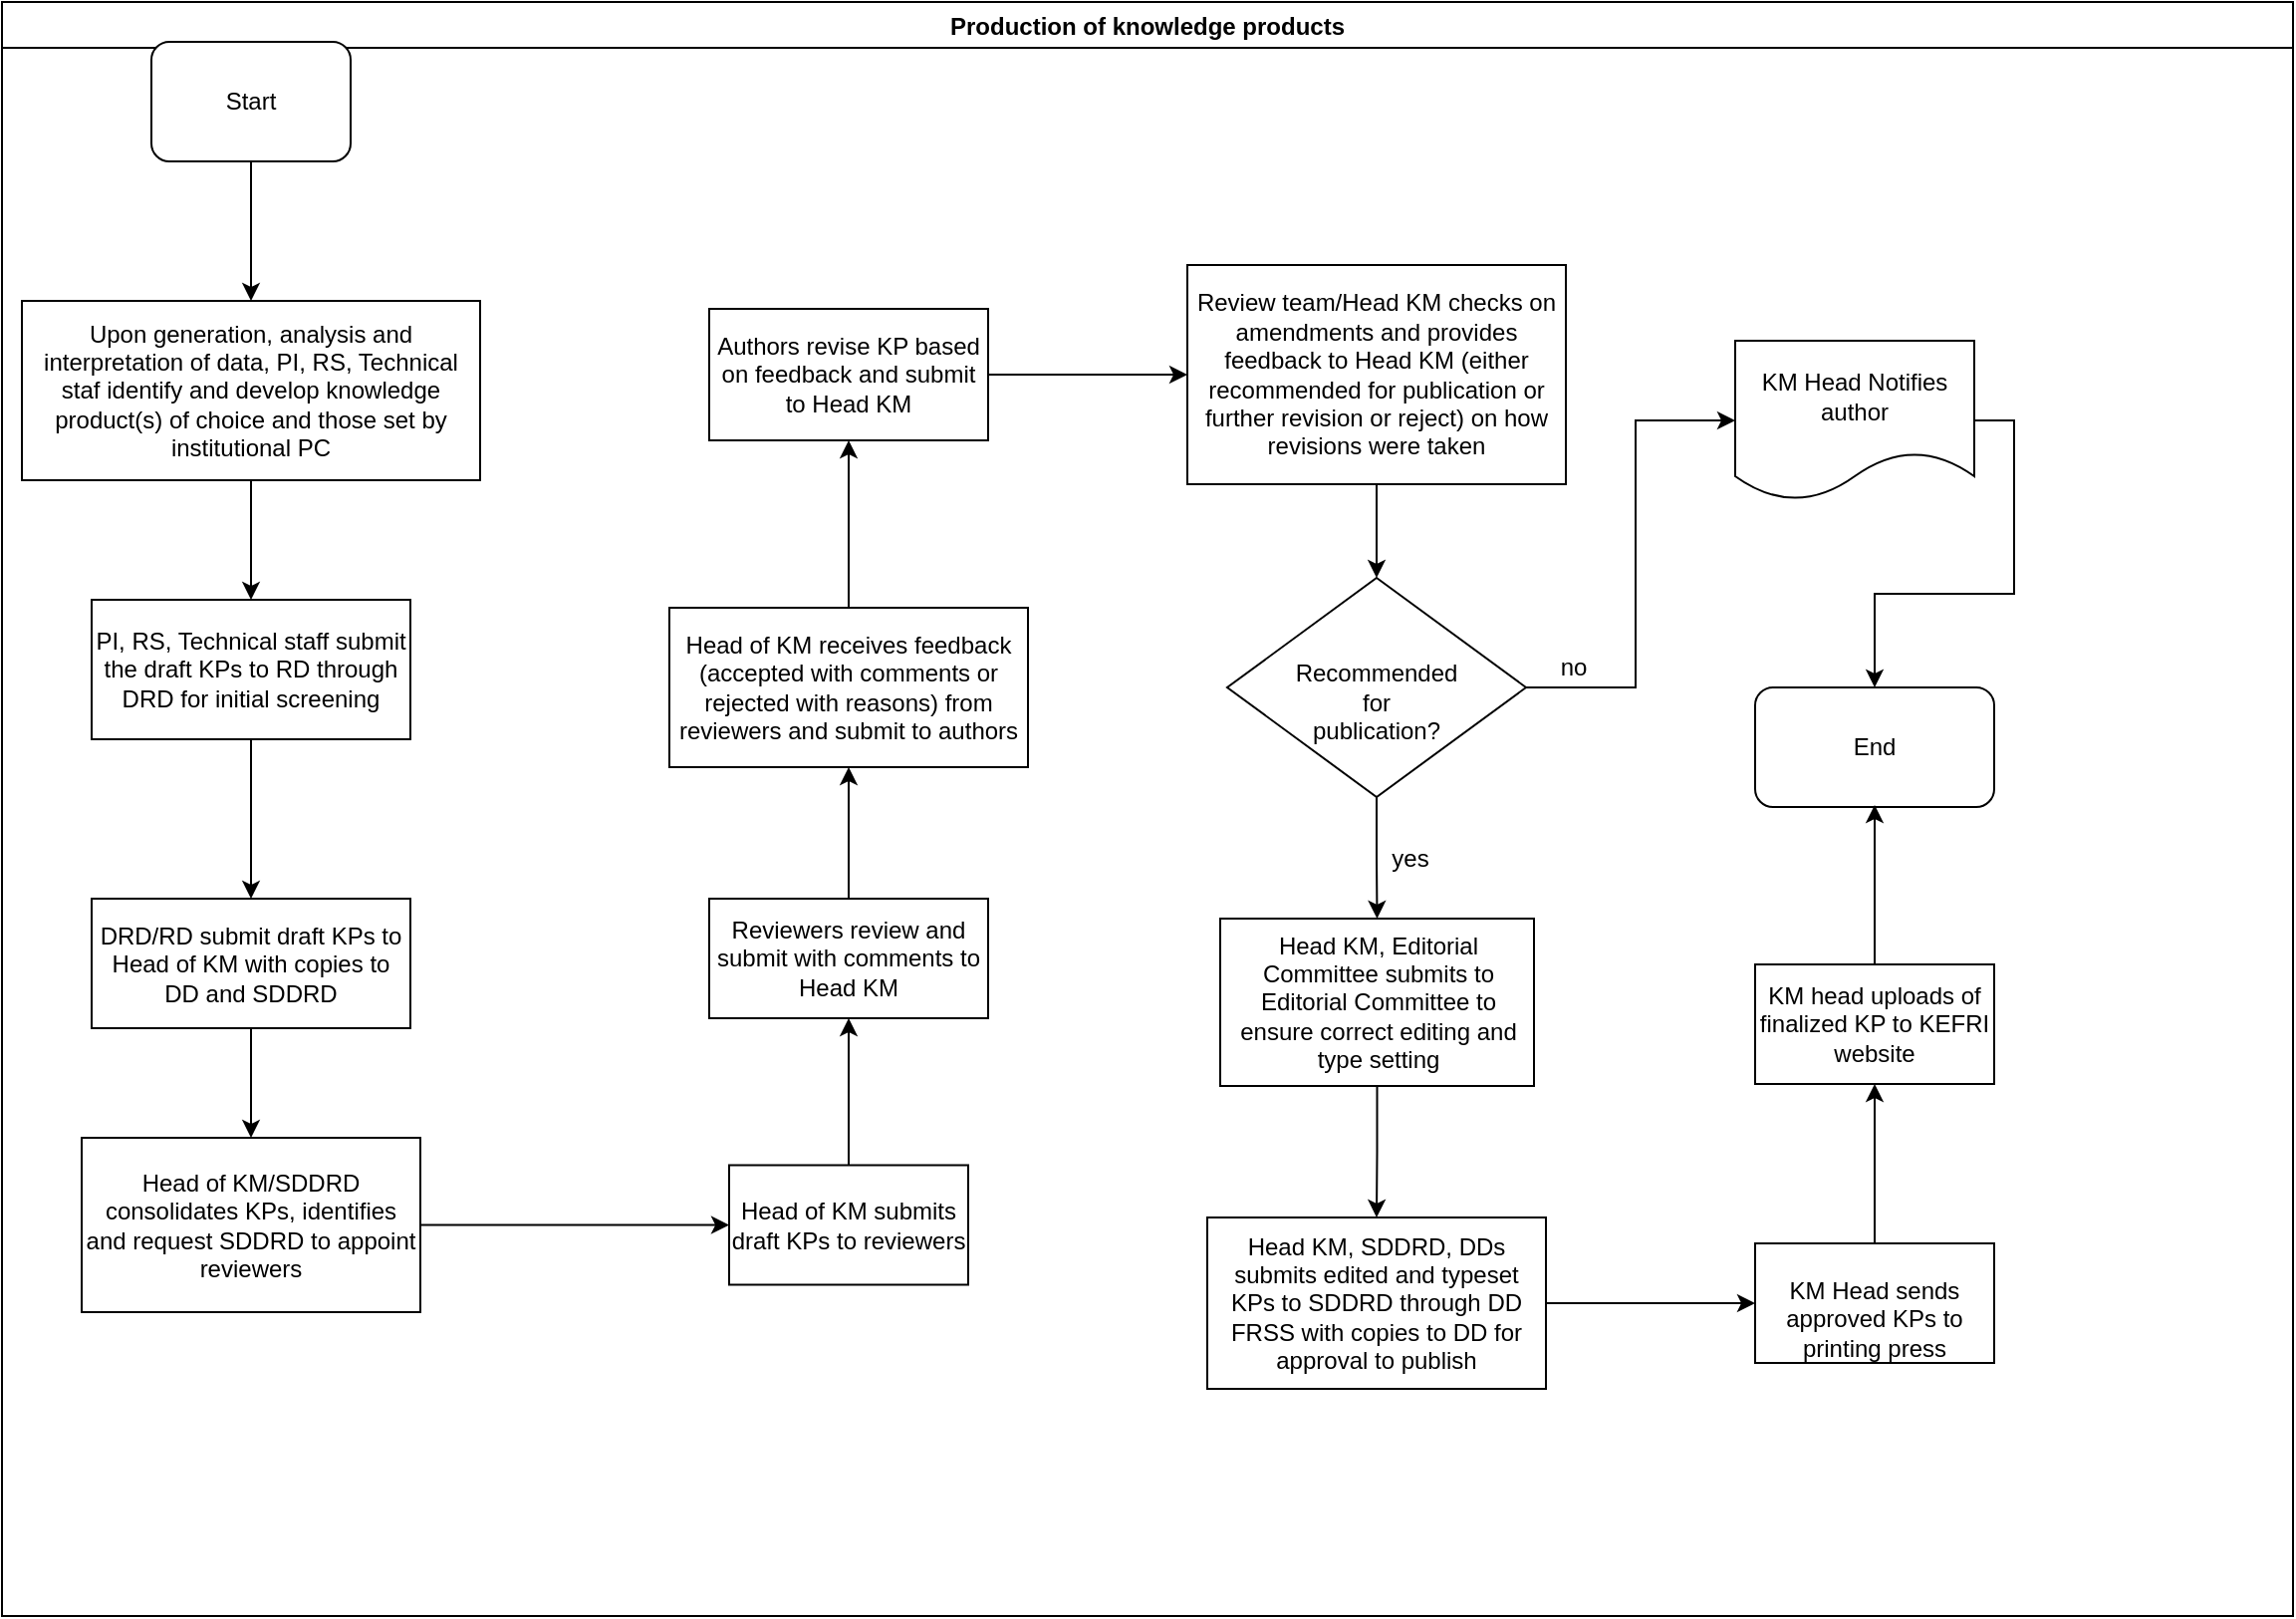 <mxfile version="14.2.7" type="github">
  <diagram id="OXoew3hF0ippNxNFX6hT" name="Page-1">
    <mxGraphModel dx="1038" dy="547" grid="1" gridSize="10" guides="1" tooltips="1" connect="1" arrows="1" fold="1" page="1" pageScale="1" pageWidth="1169" pageHeight="827" math="0" shadow="0">
      <root>
        <mxCell id="0" />
        <mxCell id="1" parent="0" />
        <mxCell id="qphqglr-iAX6mSTgFpeC-1" value="Production of knowledge products " style="swimlane;" vertex="1" parent="1">
          <mxGeometry x="10" y="10" width="1150" height="810" as="geometry" />
        </mxCell>
        <mxCell id="qphqglr-iAX6mSTgFpeC-2" value="Start" style="rounded=1;whiteSpace=wrap;html=1;" vertex="1" parent="qphqglr-iAX6mSTgFpeC-1">
          <mxGeometry x="75" y="20" width="100" height="60" as="geometry" />
        </mxCell>
        <mxCell id="qphqglr-iAX6mSTgFpeC-5" value="Upon generation, analysis and interpretation of data, PI, RS, Technical staf identify and develop knowledge product(s) of choice and those set by institutional PC" style="rounded=0;whiteSpace=wrap;html=1;" vertex="1" parent="qphqglr-iAX6mSTgFpeC-1">
          <mxGeometry x="10" y="150" width="230" height="90" as="geometry" />
        </mxCell>
        <mxCell id="qphqglr-iAX6mSTgFpeC-4" value="" style="edgeStyle=orthogonalEdgeStyle;rounded=0;orthogonalLoop=1;jettySize=auto;html=1;" edge="1" parent="qphqglr-iAX6mSTgFpeC-1" source="qphqglr-iAX6mSTgFpeC-2" target="qphqglr-iAX6mSTgFpeC-5">
          <mxGeometry relative="1" as="geometry">
            <mxPoint x="125" y="160" as="targetPoint" />
          </mxGeometry>
        </mxCell>
        <mxCell id="qphqglr-iAX6mSTgFpeC-6" value="PI, RS, Technical staff submit the draft KPs to RD through DRD for initial screening" style="whiteSpace=wrap;html=1;rounded=0;" vertex="1" parent="qphqglr-iAX6mSTgFpeC-1">
          <mxGeometry x="45" y="300" width="160" height="70" as="geometry" />
        </mxCell>
        <mxCell id="qphqglr-iAX6mSTgFpeC-7" value="" style="edgeStyle=orthogonalEdgeStyle;rounded=0;orthogonalLoop=1;jettySize=auto;html=1;" edge="1" parent="qphqglr-iAX6mSTgFpeC-1" source="qphqglr-iAX6mSTgFpeC-5" target="qphqglr-iAX6mSTgFpeC-6">
          <mxGeometry relative="1" as="geometry" />
        </mxCell>
        <mxCell id="qphqglr-iAX6mSTgFpeC-10" value="Head of KM/SDDRD consolidates KPs, identifies and request SDDRD to appoint reviewers" style="whiteSpace=wrap;html=1;rounded=0;" vertex="1" parent="qphqglr-iAX6mSTgFpeC-1">
          <mxGeometry x="40" y="570" width="170" height="87.5" as="geometry" />
        </mxCell>
        <mxCell id="qphqglr-iAX6mSTgFpeC-14" value="Head of KM receives feedback (accepted with comments or rejected with reasons) from reviewers and submit to authors" style="whiteSpace=wrap;html=1;rounded=0;" vertex="1" parent="qphqglr-iAX6mSTgFpeC-1">
          <mxGeometry x="335" y="304" width="180" height="80" as="geometry" />
        </mxCell>
        <mxCell id="qphqglr-iAX6mSTgFpeC-16" value="Reviewers review and submit with comments to Head KM " style="whiteSpace=wrap;html=1;rounded=0;" vertex="1" parent="qphqglr-iAX6mSTgFpeC-1">
          <mxGeometry x="355" y="450" width="140" height="60" as="geometry" />
        </mxCell>
        <mxCell id="qphqglr-iAX6mSTgFpeC-19" value="" style="edgeStyle=orthogonalEdgeStyle;rounded=0;orthogonalLoop=1;jettySize=auto;html=1;entryX=0.5;entryY=1;entryDx=0;entryDy=0;" edge="1" parent="qphqglr-iAX6mSTgFpeC-1" source="qphqglr-iAX6mSTgFpeC-16" target="qphqglr-iAX6mSTgFpeC-14">
          <mxGeometry relative="1" as="geometry">
            <mxPoint x="425" y="363.75" as="targetPoint" />
          </mxGeometry>
        </mxCell>
        <mxCell id="qphqglr-iAX6mSTgFpeC-22" value="Review team/Head KM checks on amendments and provides feedback to Head KM (either recommended for publication or further revision or reject) on how revisions were taken " style="whiteSpace=wrap;html=1;rounded=0;" vertex="1" parent="qphqglr-iAX6mSTgFpeC-1">
          <mxGeometry x="595" y="132" width="190" height="110" as="geometry" />
        </mxCell>
        <mxCell id="qphqglr-iAX6mSTgFpeC-24" value="&lt;div&gt;&lt;br&gt;&lt;/div&gt;&lt;div&gt;Recommended&lt;/div&gt;&lt;div&gt; for &lt;br&gt;&lt;/div&gt;&lt;div&gt;publication?&lt;/div&gt;" style="rhombus;whiteSpace=wrap;html=1;rounded=0;" vertex="1" parent="qphqglr-iAX6mSTgFpeC-1">
          <mxGeometry x="615" y="289" width="150" height="110" as="geometry" />
        </mxCell>
        <mxCell id="qphqglr-iAX6mSTgFpeC-25" value="" style="edgeStyle=orthogonalEdgeStyle;rounded=0;orthogonalLoop=1;jettySize=auto;html=1;" edge="1" parent="qphqglr-iAX6mSTgFpeC-1" source="qphqglr-iAX6mSTgFpeC-22" target="qphqglr-iAX6mSTgFpeC-24">
          <mxGeometry relative="1" as="geometry" />
        </mxCell>
        <mxCell id="qphqglr-iAX6mSTgFpeC-26" value="Head KM, Editorial Committee submits to Editorial Committee to ensure correct editing and type setting" style="whiteSpace=wrap;html=1;rounded=0;" vertex="1" parent="qphqglr-iAX6mSTgFpeC-1">
          <mxGeometry x="611.5" y="460" width="157.5" height="84" as="geometry" />
        </mxCell>
        <mxCell id="qphqglr-iAX6mSTgFpeC-27" value="" style="edgeStyle=orthogonalEdgeStyle;rounded=0;orthogonalLoop=1;jettySize=auto;html=1;" edge="1" parent="qphqglr-iAX6mSTgFpeC-1" source="qphqglr-iAX6mSTgFpeC-24" target="qphqglr-iAX6mSTgFpeC-26">
          <mxGeometry relative="1" as="geometry" />
        </mxCell>
        <mxCell id="qphqglr-iAX6mSTgFpeC-28" value="yes" style="text;html=1;strokeColor=none;fillColor=none;align=center;verticalAlign=middle;whiteSpace=wrap;rounded=0;" vertex="1" parent="qphqglr-iAX6mSTgFpeC-1">
          <mxGeometry x="687" y="420" width="40" height="20" as="geometry" />
        </mxCell>
        <mxCell id="qphqglr-iAX6mSTgFpeC-38" value="End" style="rounded=1;whiteSpace=wrap;html=1;" vertex="1" parent="qphqglr-iAX6mSTgFpeC-1">
          <mxGeometry x="880" y="344" width="120" height="60" as="geometry" />
        </mxCell>
        <mxCell id="qphqglr-iAX6mSTgFpeC-39" value="KM Head Notifies author" style="shape=document;whiteSpace=wrap;html=1;boundedLbl=1;rounded=0;" vertex="1" parent="qphqglr-iAX6mSTgFpeC-1">
          <mxGeometry x="870" y="170" width="120" height="80" as="geometry" />
        </mxCell>
        <mxCell id="qphqglr-iAX6mSTgFpeC-40" value="" style="edgeStyle=orthogonalEdgeStyle;rounded=0;orthogonalLoop=1;jettySize=auto;html=1;" edge="1" parent="qphqglr-iAX6mSTgFpeC-1" source="qphqglr-iAX6mSTgFpeC-24" target="qphqglr-iAX6mSTgFpeC-39">
          <mxGeometry relative="1" as="geometry">
            <Array as="points">
              <mxPoint x="820" y="344" />
              <mxPoint x="820" y="210" />
            </Array>
          </mxGeometry>
        </mxCell>
        <mxCell id="qphqglr-iAX6mSTgFpeC-42" value="" style="edgeStyle=orthogonalEdgeStyle;rounded=0;orthogonalLoop=1;jettySize=auto;html=1;entryX=0.5;entryY=0;entryDx=0;entryDy=0;exitX=1;exitY=0.5;exitDx=0;exitDy=0;" edge="1" parent="qphqglr-iAX6mSTgFpeC-1" source="qphqglr-iAX6mSTgFpeC-39" target="qphqglr-iAX6mSTgFpeC-38">
          <mxGeometry relative="1" as="geometry">
            <mxPoint x="930" y="340" as="targetPoint" />
            <Array as="points" />
          </mxGeometry>
        </mxCell>
        <mxCell id="qphqglr-iAX6mSTgFpeC-43" value="no" style="text;html=1;strokeColor=none;fillColor=none;align=center;verticalAlign=middle;whiteSpace=wrap;rounded=0;" vertex="1" parent="qphqglr-iAX6mSTgFpeC-1">
          <mxGeometry x="769" y="324" width="40" height="20" as="geometry" />
        </mxCell>
        <mxCell id="qphqglr-iAX6mSTgFpeC-11" value="" style="edgeStyle=orthogonalEdgeStyle;rounded=0;orthogonalLoop=1;jettySize=auto;html=1;" edge="1" parent="1" source="qphqglr-iAX6mSTgFpeC-8" target="qphqglr-iAX6mSTgFpeC-10">
          <mxGeometry relative="1" as="geometry" />
        </mxCell>
        <mxCell id="qphqglr-iAX6mSTgFpeC-8" value="DRD/RD submit draft KPs to Head of KM with copies to DD and SDDRD " style="whiteSpace=wrap;html=1;rounded=0;" vertex="1" parent="1">
          <mxGeometry x="55" y="460" width="160" height="65" as="geometry" />
        </mxCell>
        <mxCell id="qphqglr-iAX6mSTgFpeC-9" value="" style="edgeStyle=orthogonalEdgeStyle;rounded=0;orthogonalLoop=1;jettySize=auto;html=1;" edge="1" parent="1" source="qphqglr-iAX6mSTgFpeC-6" target="qphqglr-iAX6mSTgFpeC-8">
          <mxGeometry relative="1" as="geometry" />
        </mxCell>
        <mxCell id="qphqglr-iAX6mSTgFpeC-17" value="" style="edgeStyle=orthogonalEdgeStyle;rounded=0;orthogonalLoop=1;jettySize=auto;html=1;" edge="1" parent="1" source="qphqglr-iAX6mSTgFpeC-12" target="qphqglr-iAX6mSTgFpeC-16">
          <mxGeometry relative="1" as="geometry" />
        </mxCell>
        <mxCell id="qphqglr-iAX6mSTgFpeC-12" value="Head of KM submits draft KPs to reviewers" style="whiteSpace=wrap;html=1;rounded=0;" vertex="1" parent="1">
          <mxGeometry x="375" y="593.75" width="120" height="60" as="geometry" />
        </mxCell>
        <mxCell id="qphqglr-iAX6mSTgFpeC-13" value="" style="edgeStyle=orthogonalEdgeStyle;rounded=0;orthogonalLoop=1;jettySize=auto;html=1;" edge="1" parent="1" source="qphqglr-iAX6mSTgFpeC-10" target="qphqglr-iAX6mSTgFpeC-12">
          <mxGeometry relative="1" as="geometry" />
        </mxCell>
        <mxCell id="qphqglr-iAX6mSTgFpeC-23" value="" style="edgeStyle=orthogonalEdgeStyle;rounded=0;orthogonalLoop=1;jettySize=auto;html=1;" edge="1" parent="1" source="qphqglr-iAX6mSTgFpeC-20" target="qphqglr-iAX6mSTgFpeC-22">
          <mxGeometry relative="1" as="geometry" />
        </mxCell>
        <mxCell id="qphqglr-iAX6mSTgFpeC-20" value="Authors revise KP based on feedback and submit to Head KM " style="whiteSpace=wrap;html=1;rounded=0;" vertex="1" parent="1">
          <mxGeometry x="365" y="164" width="140" height="66" as="geometry" />
        </mxCell>
        <mxCell id="qphqglr-iAX6mSTgFpeC-21" value="" style="edgeStyle=orthogonalEdgeStyle;rounded=0;orthogonalLoop=1;jettySize=auto;html=1;" edge="1" parent="1" source="qphqglr-iAX6mSTgFpeC-14" target="qphqglr-iAX6mSTgFpeC-20">
          <mxGeometry relative="1" as="geometry" />
        </mxCell>
        <mxCell id="qphqglr-iAX6mSTgFpeC-33" value="" style="edgeStyle=orthogonalEdgeStyle;rounded=0;orthogonalLoop=1;jettySize=auto;html=1;" edge="1" parent="1" source="qphqglr-iAX6mSTgFpeC-30" target="qphqglr-iAX6mSTgFpeC-32">
          <mxGeometry relative="1" as="geometry" />
        </mxCell>
        <mxCell id="qphqglr-iAX6mSTgFpeC-30" value="Head KM, SDDRD, DDs submits edited and typeset KPs to SDDRD through DD FRSS with copies to DD for approval to publish" style="whiteSpace=wrap;html=1;rounded=0;" vertex="1" parent="1">
          <mxGeometry x="615" y="620" width="170" height="86" as="geometry" />
        </mxCell>
        <mxCell id="qphqglr-iAX6mSTgFpeC-31" value="" style="edgeStyle=orthogonalEdgeStyle;rounded=0;orthogonalLoop=1;jettySize=auto;html=1;" edge="1" parent="1" source="qphqglr-iAX6mSTgFpeC-26" target="qphqglr-iAX6mSTgFpeC-30">
          <mxGeometry relative="1" as="geometry" />
        </mxCell>
        <mxCell id="qphqglr-iAX6mSTgFpeC-35" value="" style="edgeStyle=orthogonalEdgeStyle;rounded=0;orthogonalLoop=1;jettySize=auto;html=1;" edge="1" parent="1" source="qphqglr-iAX6mSTgFpeC-32" target="qphqglr-iAX6mSTgFpeC-34">
          <mxGeometry relative="1" as="geometry" />
        </mxCell>
        <mxCell id="qphqglr-iAX6mSTgFpeC-32" value="&lt;p style=&quot;margin-bottom: 0.11in&quot;&gt;&lt;br&gt;KM Head sends approved KPs to printing press&lt;/p&gt;" style="whiteSpace=wrap;html=1;rounded=0;" vertex="1" parent="1">
          <mxGeometry x="890" y="633" width="120" height="60" as="geometry" />
        </mxCell>
        <mxCell id="qphqglr-iAX6mSTgFpeC-37" value="" style="edgeStyle=orthogonalEdgeStyle;rounded=0;orthogonalLoop=1;jettySize=auto;html=1;" edge="1" parent="1" source="qphqglr-iAX6mSTgFpeC-34">
          <mxGeometry relative="1" as="geometry">
            <mxPoint x="950" y="413" as="targetPoint" />
          </mxGeometry>
        </mxCell>
        <mxCell id="qphqglr-iAX6mSTgFpeC-34" value="KM head uploads of finalized KP to KEFRI website" style="whiteSpace=wrap;html=1;rounded=0;" vertex="1" parent="1">
          <mxGeometry x="890" y="493" width="120" height="60" as="geometry" />
        </mxCell>
      </root>
    </mxGraphModel>
  </diagram>
</mxfile>
